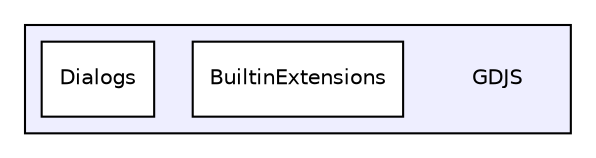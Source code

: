 digraph "GDJS" {
  compound=true
  node [ fontsize="10", fontname="Helvetica"];
  edge [ labelfontsize="10", labelfontname="Helvetica"];
  subgraph clusterdir_2788447a247d89981b9774cad09bae1c {
    graph [ bgcolor="#eeeeff", pencolor="black", label="" URL="dir_2788447a247d89981b9774cad09bae1c.html"];
    dir_2788447a247d89981b9774cad09bae1c [shape=plaintext label="GDJS"];
    dir_62d11054b38f1c7ad6b1370e15a9f297 [shape=box label="BuiltinExtensions" color="black" fillcolor="white" style="filled" URL="dir_62d11054b38f1c7ad6b1370e15a9f297.html"];
    dir_9cecc5d751beb7fbc6ba7681e92895f7 [shape=box label="Dialogs" color="black" fillcolor="white" style="filled" URL="dir_9cecc5d751beb7fbc6ba7681e92895f7.html"];
  }
}
